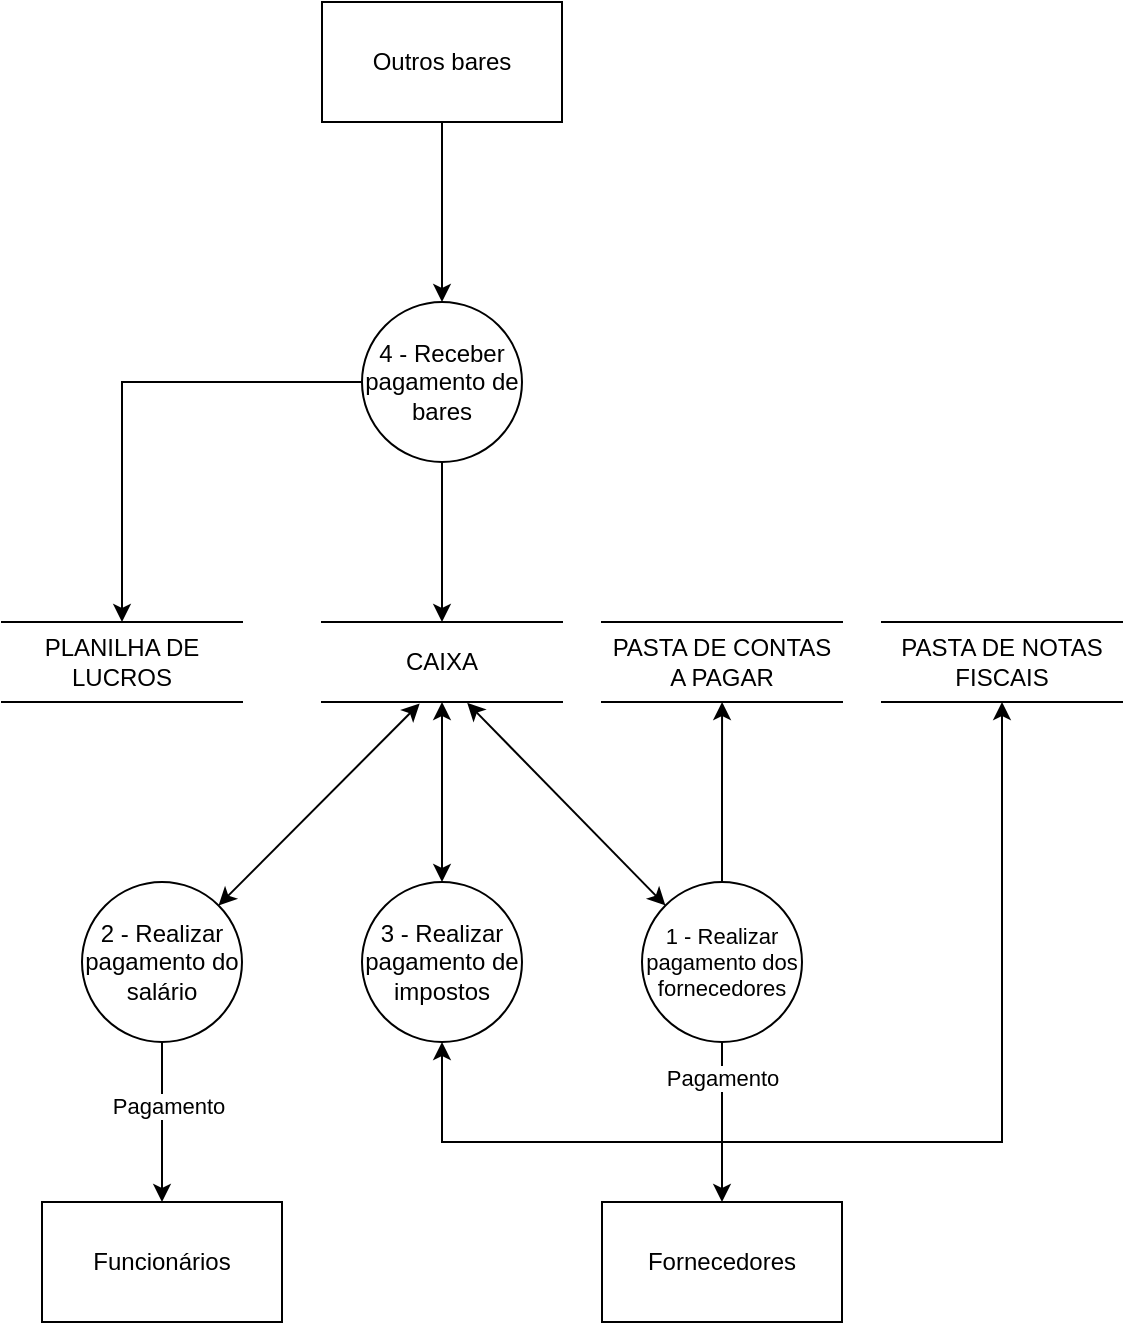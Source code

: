 <mxfile version="13.0.5" type="device"><diagram id="GtSF-jZIJQMd7AvCeroN" name="Page-1"><mxGraphModel dx="868" dy="482" grid="1" gridSize="10" guides="1" tooltips="1" connect="1" arrows="1" fold="1" page="1" pageScale="1" pageWidth="827" pageHeight="1169" math="0" shadow="0"><root><mxCell id="0"/><mxCell id="1" parent="0"/><mxCell id="qFeAn6N9FsSCoGwKCwtR-5" value="CAIXA" style="shape=partialRectangle;whiteSpace=wrap;html=1;left=0;right=0;fillColor=none;" parent="1" vertex="1"><mxGeometry x="180" y="350" width="120" height="40" as="geometry"/></mxCell><mxCell id="qFeAn6N9FsSCoGwKCwtR-11" value="Pagamento" style="edgeStyle=orthogonalEdgeStyle;rounded=0;orthogonalLoop=1;jettySize=auto;html=1;entryX=0.5;entryY=0;entryDx=0;entryDy=0;startArrow=none;startFill=0;" parent="1" source="qFeAn6N9FsSCoGwKCwtR-12" target="qFeAn6N9FsSCoGwKCwtR-37" edge="1"><mxGeometry x="-0.556" relative="1" as="geometry"><mxPoint as="offset"/></mxGeometry></mxCell><mxCell id="qppPQNsukQUKsO48KgIs-3" style="edgeStyle=orthogonalEdgeStyle;rounded=0;orthogonalLoop=1;jettySize=auto;html=1;exitX=0.5;exitY=0;exitDx=0;exitDy=0;entryX=0.417;entryY=1;entryDx=0;entryDy=0;entryPerimeter=0;" parent="1" source="qFeAn6N9FsSCoGwKCwtR-12" edge="1"><mxGeometry relative="1" as="geometry"><mxPoint x="380.04" y="390" as="targetPoint"/></mxGeometry></mxCell><mxCell id="qFeAn6N9FsSCoGwKCwtR-12" value="1 - Realizar pagamento dos fornecedores" style="ellipse;whiteSpace=wrap;html=1;aspect=fixed;fontSize=11;" parent="1" vertex="1"><mxGeometry x="340" y="480" width="80" height="80" as="geometry"/></mxCell><mxCell id="-s6qbsl3qicsJLx1QxAo-2" style="edgeStyle=orthogonalEdgeStyle;rounded=0;orthogonalLoop=1;jettySize=auto;html=1;exitX=0;exitY=0.5;exitDx=0;exitDy=0;entryX=0.5;entryY=0;entryDx=0;entryDy=0;" edge="1" parent="1" source="qFeAn6N9FsSCoGwKCwtR-14" target="-s6qbsl3qicsJLx1QxAo-1"><mxGeometry relative="1" as="geometry"/></mxCell><mxCell id="qFeAn6N9FsSCoGwKCwtR-14" value="4 - Receber pagamento de bares" style="ellipse;whiteSpace=wrap;html=1;aspect=fixed;" parent="1" vertex="1"><mxGeometry x="200" y="190" width="80" height="80" as="geometry"/></mxCell><mxCell id="qFeAn6N9FsSCoGwKCwtR-19" style="edgeStyle=orthogonalEdgeStyle;rounded=0;orthogonalLoop=1;jettySize=auto;html=1;entryX=0.5;entryY=0;entryDx=0;entryDy=0;startArrow=none;startFill=0;" parent="1" source="qFeAn6N9FsSCoGwKCwtR-21" target="qFeAn6N9FsSCoGwKCwtR-38" edge="1"><mxGeometry relative="1" as="geometry"/></mxCell><mxCell id="qFeAn6N9FsSCoGwKCwtR-20" value="Pagamento" style="edgeLabel;html=1;align=center;verticalAlign=middle;resizable=0;points=[];" parent="qFeAn6N9FsSCoGwKCwtR-19" vertex="1" connectable="0"><mxGeometry x="-0.208" y="3" relative="1" as="geometry"><mxPoint as="offset"/></mxGeometry></mxCell><mxCell id="qFeAn6N9FsSCoGwKCwtR-21" value="2 - Realizar pagamento do salário" style="ellipse;whiteSpace=wrap;html=1;aspect=fixed;" parent="1" vertex="1"><mxGeometry x="60" y="480" width="80" height="80" as="geometry"/></mxCell><mxCell id="qFeAn6N9FsSCoGwKCwtR-22" value="" style="edgeStyle=orthogonalEdgeStyle;rounded=0;orthogonalLoop=1;jettySize=auto;html=1;startArrow=classic;startFill=1;" parent="1" source="qFeAn6N9FsSCoGwKCwtR-24" target="qFeAn6N9FsSCoGwKCwtR-5" edge="1"><mxGeometry relative="1" as="geometry"/></mxCell><mxCell id="qFeAn6N9FsSCoGwKCwtR-23" style="edgeStyle=orthogonalEdgeStyle;rounded=0;orthogonalLoop=1;jettySize=auto;html=1;exitX=0.5;exitY=1;exitDx=0;exitDy=0;startArrow=classic;startFill=1;entryX=0.5;entryY=1;entryDx=0;entryDy=0;" parent="1" source="qFeAn6N9FsSCoGwKCwtR-24" target="qFeAn6N9FsSCoGwKCwtR-33" edge="1"><mxGeometry relative="1" as="geometry"><mxPoint x="550" y="420" as="targetPoint"/><Array as="points"><mxPoint x="240" y="610"/><mxPoint x="520" y="610"/></Array></mxGeometry></mxCell><mxCell id="qFeAn6N9FsSCoGwKCwtR-24" value="3 - Realizar pagamento de impostos" style="ellipse;whiteSpace=wrap;html=1;aspect=fixed;" parent="1" vertex="1"><mxGeometry x="200" y="480" width="80" height="80" as="geometry"/></mxCell><mxCell id="qFeAn6N9FsSCoGwKCwtR-27" value="PASTA DE CONTAS A PAGAR" style="shape=partialRectangle;whiteSpace=wrap;html=1;left=0;right=0;fillColor=none;" parent="1" vertex="1"><mxGeometry x="320" y="350" width="120" height="40" as="geometry"/></mxCell><mxCell id="qFeAn6N9FsSCoGwKCwtR-28" value="" style="endArrow=classic;html=1;exitX=1;exitY=0;exitDx=0;exitDy=0;entryX=0.407;entryY=1.019;entryDx=0;entryDy=0;entryPerimeter=0;startArrow=classic;startFill=1;" parent="1" source="qFeAn6N9FsSCoGwKCwtR-21" target="qFeAn6N9FsSCoGwKCwtR-5" edge="1"><mxGeometry width="50" height="50" relative="1" as="geometry"><mxPoint x="130" y="490" as="sourcePoint"/><mxPoint x="220" y="410" as="targetPoint"/></mxGeometry></mxCell><mxCell id="qFeAn6N9FsSCoGwKCwtR-29" value="" style="endArrow=classic;html=1;exitX=0;exitY=0;exitDx=0;exitDy=0;entryX=0.605;entryY=1.01;entryDx=0;entryDy=0;entryPerimeter=0;startArrow=classic;startFill=1;" parent="1" source="qFeAn6N9FsSCoGwKCwtR-12" target="qFeAn6N9FsSCoGwKCwtR-5" edge="1"><mxGeometry width="50" height="50" relative="1" as="geometry"><mxPoint x="320" y="480" as="sourcePoint"/><mxPoint x="200" y="390" as="targetPoint"/></mxGeometry></mxCell><mxCell id="qFeAn6N9FsSCoGwKCwtR-31" value="" style="endArrow=classic;html=1;entryX=0.5;entryY=0;entryDx=0;entryDy=0;exitX=0.5;exitY=1;exitDx=0;exitDy=0;" parent="1" source="qFeAn6N9FsSCoGwKCwtR-14" target="qFeAn6N9FsSCoGwKCwtR-5" edge="1"><mxGeometry width="50" height="50" relative="1" as="geometry"><mxPoint x="150" y="280" as="sourcePoint"/><mxPoint x="100" y="330" as="targetPoint"/></mxGeometry></mxCell><mxCell id="qFeAn6N9FsSCoGwKCwtR-33" value="PASTA DE NOTAS FISCAIS" style="shape=partialRectangle;whiteSpace=wrap;html=1;left=0;right=0;fillColor=none;" parent="1" vertex="1"><mxGeometry x="460" y="350" width="120" height="40" as="geometry"/></mxCell><mxCell id="qFeAn6N9FsSCoGwKCwtR-35" style="edgeStyle=orthogonalEdgeStyle;rounded=0;orthogonalLoop=1;jettySize=auto;html=1;entryX=0.5;entryY=0;entryDx=0;entryDy=0;" parent="1" source="qFeAn6N9FsSCoGwKCwtR-36" target="qFeAn6N9FsSCoGwKCwtR-14" edge="1"><mxGeometry relative="1" as="geometry"/></mxCell><mxCell id="qFeAn6N9FsSCoGwKCwtR-36" value="Outros bares" style="rounded=0;whiteSpace=wrap;html=1;" parent="1" vertex="1"><mxGeometry x="180" y="40" width="120" height="60" as="geometry"/></mxCell><mxCell id="qFeAn6N9FsSCoGwKCwtR-37" value="Fornecedores" style="rounded=0;whiteSpace=wrap;html=1;" parent="1" vertex="1"><mxGeometry x="320" y="640" width="120" height="60" as="geometry"/></mxCell><mxCell id="qFeAn6N9FsSCoGwKCwtR-38" value="Funcionários" style="rounded=0;whiteSpace=wrap;html=1;" parent="1" vertex="1"><mxGeometry x="40" y="640" width="120" height="60" as="geometry"/></mxCell><mxCell id="-s6qbsl3qicsJLx1QxAo-1" value="PLANILHA DE LUCROS" style="shape=partialRectangle;whiteSpace=wrap;html=1;left=0;right=0;fillColor=none;" vertex="1" parent="1"><mxGeometry x="20" y="350" width="120" height="40" as="geometry"/></mxCell></root></mxGraphModel></diagram></mxfile>